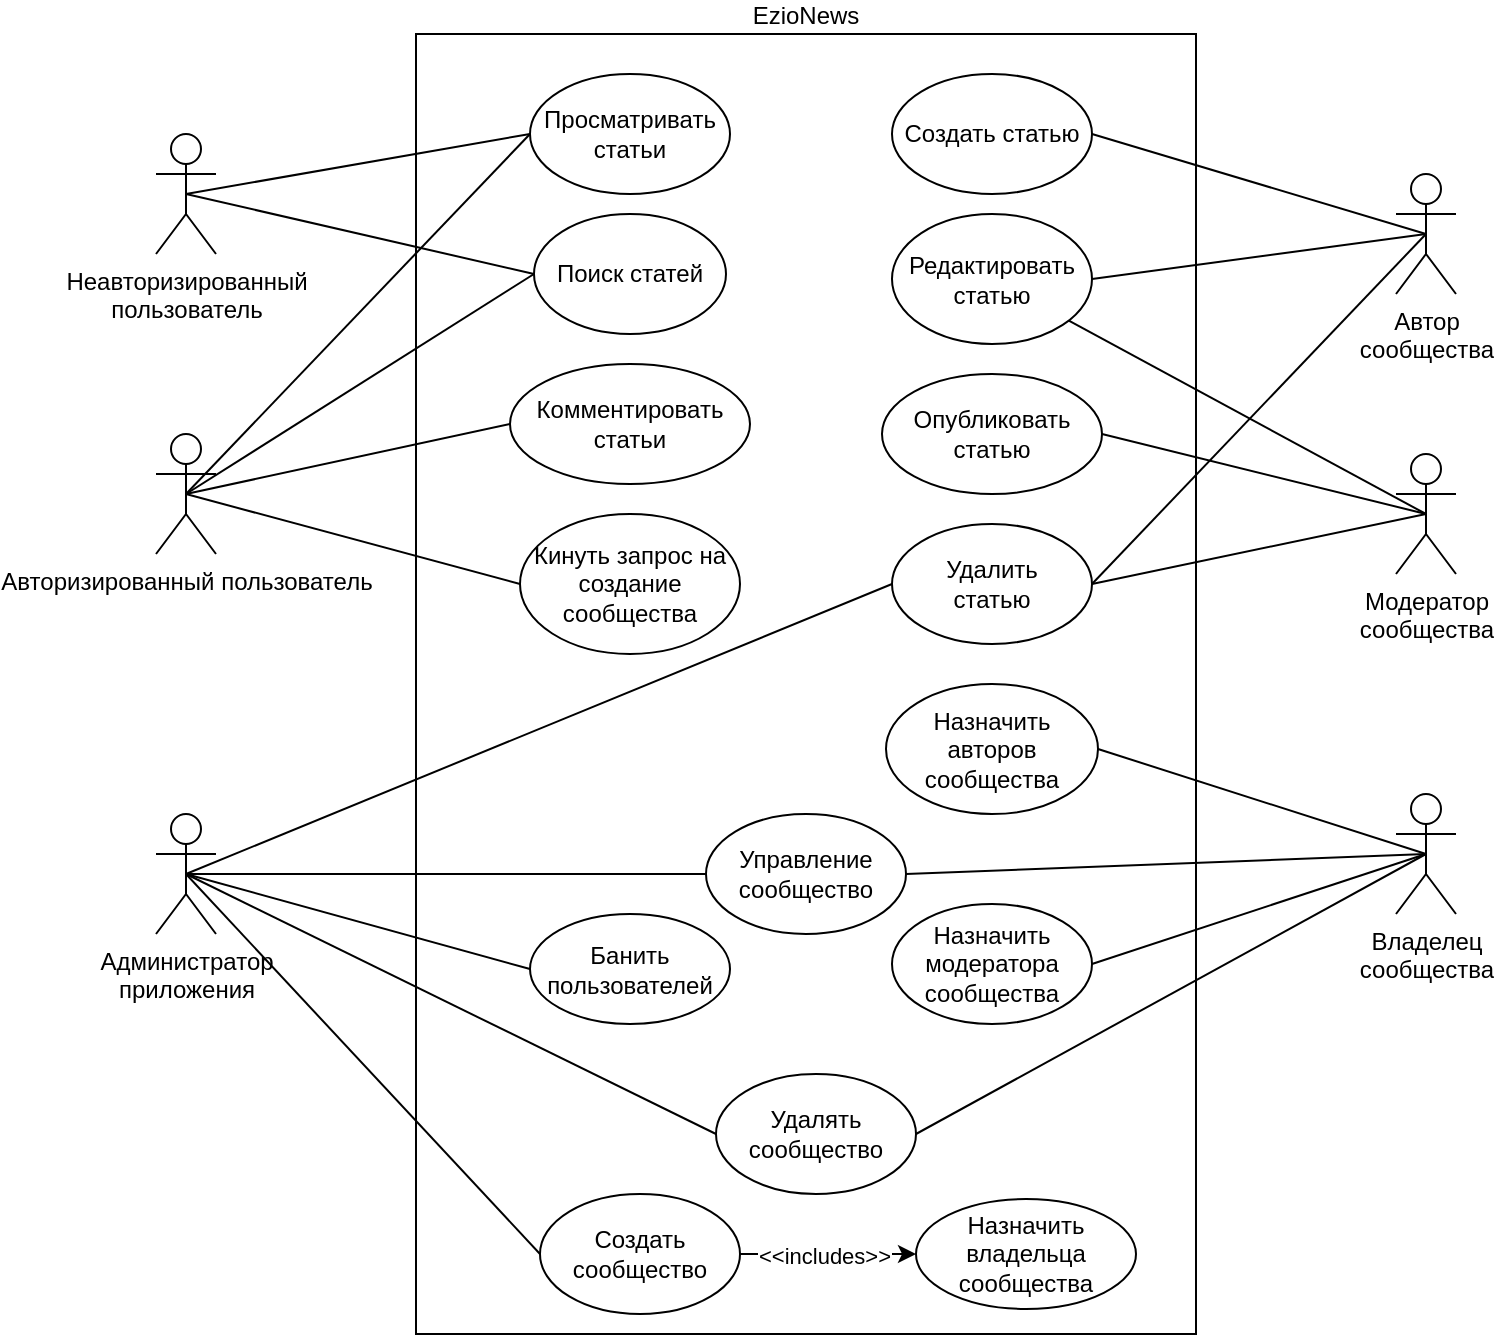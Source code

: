 <mxfile version="24.7.14">
  <diagram name="Страница — 1" id="twvodf1B2NZDEoyqNQy1">
    <mxGraphModel dx="1500" dy="807" grid="1" gridSize="10" guides="1" tooltips="1" connect="1" arrows="1" fold="1" page="1" pageScale="1" pageWidth="827" pageHeight="1169" math="0" shadow="0">
      <root>
        <mxCell id="0" />
        <mxCell id="1" parent="0" />
        <mxCell id="rr-AAdb_MnOpNJ91MEzJ-1" value="&lt;div&gt;Авторизированный пользователь&lt;/div&gt;" style="shape=umlActor;verticalLabelPosition=bottom;verticalAlign=top;html=1;outlineConnect=0;" parent="1" vertex="1">
          <mxGeometry x="90" y="230" width="30" height="60" as="geometry" />
        </mxCell>
        <mxCell id="rr-AAdb_MnOpNJ91MEzJ-2" value="Автор&lt;div&gt;сообщества&lt;/div&gt;" style="shape=umlActor;verticalLabelPosition=bottom;verticalAlign=top;html=1;outlineConnect=0;" parent="1" vertex="1">
          <mxGeometry x="710" y="100" width="30" height="60" as="geometry" />
        </mxCell>
        <mxCell id="rr-AAdb_MnOpNJ91MEzJ-4" value="Модератор&lt;div&gt;сообщества&lt;/div&gt;" style="shape=umlActor;verticalLabelPosition=bottom;verticalAlign=top;html=1;outlineConnect=0;" parent="1" vertex="1">
          <mxGeometry x="710" y="240" width="30" height="60" as="geometry" />
        </mxCell>
        <mxCell id="rr-AAdb_MnOpNJ91MEzJ-5" value="&lt;div&gt;&lt;div&gt;Владелец&lt;/div&gt;&lt;/div&gt;&lt;div&gt;сообщества&lt;/div&gt;" style="shape=umlActor;verticalLabelPosition=bottom;verticalAlign=top;html=1;outlineConnect=0;" parent="1" vertex="1">
          <mxGeometry x="710" y="410" width="30" height="60" as="geometry" />
        </mxCell>
        <mxCell id="rr-AAdb_MnOpNJ91MEzJ-6" value="Администратор&lt;div&gt;приложения&lt;/div&gt;" style="shape=umlActor;verticalLabelPosition=bottom;verticalAlign=top;html=1;outlineConnect=0;align=center;" parent="1" vertex="1">
          <mxGeometry x="90" y="420" width="30" height="60" as="geometry" />
        </mxCell>
        <mxCell id="rr-AAdb_MnOpNJ91MEzJ-10" value="EzioNews" style="rounded=0;whiteSpace=wrap;html=1;labelPosition=center;verticalLabelPosition=top;align=center;verticalAlign=bottom;" parent="1" vertex="1">
          <mxGeometry x="220" y="30" width="390" height="650" as="geometry" />
        </mxCell>
        <mxCell id="rr-AAdb_MnOpNJ91MEzJ-14" value="Просматривать статьи" style="ellipse;whiteSpace=wrap;html=1;" parent="1" vertex="1">
          <mxGeometry x="277" y="50" width="100" height="60" as="geometry" />
        </mxCell>
        <mxCell id="rr-AAdb_MnOpNJ91MEzJ-15" value="Опубликовать&lt;div&gt;статью&lt;/div&gt;" style="ellipse;whiteSpace=wrap;html=1;" parent="1" vertex="1">
          <mxGeometry x="453" y="200" width="110" height="60" as="geometry" />
        </mxCell>
        <mxCell id="rr-AAdb_MnOpNJ91MEzJ-16" value="Редактировать&lt;div&gt;статью&lt;/div&gt;" style="ellipse;whiteSpace=wrap;html=1;" parent="1" vertex="1">
          <mxGeometry x="458" y="120" width="100" height="65" as="geometry" />
        </mxCell>
        <mxCell id="rr-AAdb_MnOpNJ91MEzJ-17" value="Поиск статей" style="ellipse;whiteSpace=wrap;html=1;" parent="1" vertex="1">
          <mxGeometry x="279" y="120" width="96" height="60" as="geometry" />
        </mxCell>
        <mxCell id="rr-AAdb_MnOpNJ91MEzJ-19" value="Удалить&lt;div&gt;статью&lt;/div&gt;" style="ellipse;whiteSpace=wrap;html=1;" parent="1" vertex="1">
          <mxGeometry x="458" y="275" width="100" height="60" as="geometry" />
        </mxCell>
        <mxCell id="rr-AAdb_MnOpNJ91MEzJ-21" value="Создать статью" style="ellipse;whiteSpace=wrap;html=1;" parent="1" vertex="1">
          <mxGeometry x="458" y="50" width="100" height="60" as="geometry" />
        </mxCell>
        <mxCell id="rr-AAdb_MnOpNJ91MEzJ-47" value="" style="edgeStyle=orthogonalEdgeStyle;rounded=0;orthogonalLoop=1;jettySize=auto;html=1;dashed=1;dashPattern=12 12;" parent="1" source="rr-AAdb_MnOpNJ91MEzJ-22" target="rr-AAdb_MnOpNJ91MEzJ-44" edge="1">
          <mxGeometry relative="1" as="geometry" />
        </mxCell>
        <mxCell id="rr-AAdb_MnOpNJ91MEzJ-48" value="&amp;lt;&amp;lt;includes&amp;gt;&amp;gt;" style="edgeLabel;html=1;align=center;verticalAlign=middle;resizable=0;points=[];" parent="rr-AAdb_MnOpNJ91MEzJ-47" vertex="1" connectable="0">
          <mxGeometry x="-0.045" y="-1" relative="1" as="geometry">
            <mxPoint as="offset" />
          </mxGeometry>
        </mxCell>
        <mxCell id="rr-AAdb_MnOpNJ91MEzJ-22" value="Создать&lt;div&gt;сообщество&lt;/div&gt;" style="ellipse;whiteSpace=wrap;html=1;" parent="1" vertex="1">
          <mxGeometry x="282" y="610" width="100" height="60" as="geometry" />
        </mxCell>
        <mxCell id="rr-AAdb_MnOpNJ91MEzJ-23" value="Удалять&lt;div&gt;сообщество&lt;/div&gt;" style="ellipse;whiteSpace=wrap;html=1;" parent="1" vertex="1">
          <mxGeometry x="370" y="550" width="100" height="60" as="geometry" />
        </mxCell>
        <mxCell id="rr-AAdb_MnOpNJ91MEzJ-24" value="Управление&lt;div&gt;сообщество&lt;/div&gt;" style="ellipse;whiteSpace=wrap;html=1;" parent="1" vertex="1">
          <mxGeometry x="365" y="420" width="100" height="60" as="geometry" />
        </mxCell>
        <mxCell id="rr-AAdb_MnOpNJ91MEzJ-25" value="" style="endArrow=none;html=1;rounded=0;exitX=0.5;exitY=0.5;exitDx=0;exitDy=0;exitPerimeter=0;entryX=0;entryY=0.5;entryDx=0;entryDy=0;" parent="1" source="rr-AAdb_MnOpNJ91MEzJ-1" target="rr-AAdb_MnOpNJ91MEzJ-14" edge="1">
          <mxGeometry width="50" height="50" relative="1" as="geometry">
            <mxPoint x="390" y="320" as="sourcePoint" />
            <mxPoint x="440" y="270" as="targetPoint" />
          </mxGeometry>
        </mxCell>
        <mxCell id="rr-AAdb_MnOpNJ91MEzJ-29" value="" style="endArrow=none;html=1;rounded=0;entryX=0;entryY=0.5;entryDx=0;entryDy=0;exitX=0.5;exitY=0.5;exitDx=0;exitDy=0;exitPerimeter=0;" parent="1" source="rr-AAdb_MnOpNJ91MEzJ-1" target="rr-AAdb_MnOpNJ91MEzJ-17" edge="1">
          <mxGeometry width="50" height="50" relative="1" as="geometry">
            <mxPoint x="390" y="320" as="sourcePoint" />
            <mxPoint x="440" y="270" as="targetPoint" />
          </mxGeometry>
        </mxCell>
        <mxCell id="rr-AAdb_MnOpNJ91MEzJ-30" value="" style="endArrow=none;html=1;rounded=0;entryX=1;entryY=0.5;entryDx=0;entryDy=0;exitX=0.5;exitY=0.5;exitDx=0;exitDy=0;exitPerimeter=0;" parent="1" source="rr-AAdb_MnOpNJ91MEzJ-4" target="rr-AAdb_MnOpNJ91MEzJ-15" edge="1">
          <mxGeometry width="50" height="50" relative="1" as="geometry">
            <mxPoint x="390" y="320" as="sourcePoint" />
            <mxPoint x="440" y="270" as="targetPoint" />
          </mxGeometry>
        </mxCell>
        <mxCell id="rr-AAdb_MnOpNJ91MEzJ-31" value="" style="endArrow=none;html=1;rounded=0;entryX=1;entryY=0.5;entryDx=0;entryDy=0;exitX=0.5;exitY=0.5;exitDx=0;exitDy=0;exitPerimeter=0;" parent="1" source="rr-AAdb_MnOpNJ91MEzJ-4" target="rr-AAdb_MnOpNJ91MEzJ-19" edge="1">
          <mxGeometry width="50" height="50" relative="1" as="geometry">
            <mxPoint x="390" y="320" as="sourcePoint" />
            <mxPoint x="440" y="270" as="targetPoint" />
          </mxGeometry>
        </mxCell>
        <mxCell id="rr-AAdb_MnOpNJ91MEzJ-33" value="" style="endArrow=none;html=1;rounded=0;exitX=0.5;exitY=0.5;exitDx=0;exitDy=0;exitPerimeter=0;entryX=1;entryY=0.5;entryDx=0;entryDy=0;" parent="1" source="rr-AAdb_MnOpNJ91MEzJ-2" target="rr-AAdb_MnOpNJ91MEzJ-21" edge="1">
          <mxGeometry width="50" height="50" relative="1" as="geometry">
            <mxPoint x="390" y="320" as="sourcePoint" />
            <mxPoint x="440" y="270" as="targetPoint" />
          </mxGeometry>
        </mxCell>
        <mxCell id="rr-AAdb_MnOpNJ91MEzJ-36" value="" style="endArrow=none;html=1;rounded=0;entryX=0.5;entryY=0.5;entryDx=0;entryDy=0;entryPerimeter=0;exitX=0;exitY=0.5;exitDx=0;exitDy=0;" parent="1" source="rr-AAdb_MnOpNJ91MEzJ-23" target="rr-AAdb_MnOpNJ91MEzJ-6" edge="1">
          <mxGeometry width="50" height="50" relative="1" as="geometry">
            <mxPoint x="390" y="420" as="sourcePoint" />
            <mxPoint x="440" y="370" as="targetPoint" />
          </mxGeometry>
        </mxCell>
        <mxCell id="rr-AAdb_MnOpNJ91MEzJ-37" value="" style="endArrow=none;html=1;rounded=0;entryX=0.5;entryY=0.5;entryDx=0;entryDy=0;entryPerimeter=0;exitX=1;exitY=0.5;exitDx=0;exitDy=0;" parent="1" source="rr-AAdb_MnOpNJ91MEzJ-23" target="rr-AAdb_MnOpNJ91MEzJ-5" edge="1">
          <mxGeometry width="50" height="50" relative="1" as="geometry">
            <mxPoint x="470" y="570" as="sourcePoint" />
            <mxPoint x="440" y="370" as="targetPoint" />
          </mxGeometry>
        </mxCell>
        <mxCell id="rr-AAdb_MnOpNJ91MEzJ-39" value="Назначить&lt;div&gt;авторов&lt;/div&gt;&lt;div&gt;сообщества&lt;/div&gt;" style="ellipse;whiteSpace=wrap;html=1;" parent="1" vertex="1">
          <mxGeometry x="455" y="355" width="106" height="65" as="geometry" />
        </mxCell>
        <mxCell id="rr-AAdb_MnOpNJ91MEzJ-40" value="Назначить&lt;div&gt;модератора&lt;/div&gt;&lt;div&gt;сообщества&lt;/div&gt;" style="ellipse;whiteSpace=wrap;html=1;" parent="1" vertex="1">
          <mxGeometry x="458" y="465" width="100" height="60" as="geometry" />
        </mxCell>
        <mxCell id="rr-AAdb_MnOpNJ91MEzJ-41" value="" style="endArrow=none;html=1;rounded=0;entryX=1;entryY=0.5;entryDx=0;entryDy=0;exitX=0.5;exitY=0.5;exitDx=0;exitDy=0;exitPerimeter=0;" parent="1" source="rr-AAdb_MnOpNJ91MEzJ-5" target="rr-AAdb_MnOpNJ91MEzJ-40" edge="1">
          <mxGeometry width="50" height="50" relative="1" as="geometry">
            <mxPoint x="390" y="520" as="sourcePoint" />
            <mxPoint x="440" y="470" as="targetPoint" />
          </mxGeometry>
        </mxCell>
        <mxCell id="rr-AAdb_MnOpNJ91MEzJ-42" value="" style="endArrow=none;html=1;rounded=0;entryX=1;entryY=0.5;entryDx=0;entryDy=0;exitX=0.5;exitY=0.5;exitDx=0;exitDy=0;exitPerimeter=0;" parent="1" source="rr-AAdb_MnOpNJ91MEzJ-5" target="rr-AAdb_MnOpNJ91MEzJ-39" edge="1">
          <mxGeometry width="50" height="50" relative="1" as="geometry">
            <mxPoint x="390" y="520" as="sourcePoint" />
            <mxPoint x="440" y="470" as="targetPoint" />
          </mxGeometry>
        </mxCell>
        <mxCell id="rr-AAdb_MnOpNJ91MEzJ-43" value="" style="endArrow=none;html=1;rounded=0;entryX=0;entryY=0.5;entryDx=0;entryDy=0;exitX=0.5;exitY=0.5;exitDx=0;exitDy=0;exitPerimeter=0;" parent="1" source="rr-AAdb_MnOpNJ91MEzJ-6" target="rr-AAdb_MnOpNJ91MEzJ-22" edge="1">
          <mxGeometry width="50" height="50" relative="1" as="geometry">
            <mxPoint x="390" y="520" as="sourcePoint" />
            <mxPoint x="440" y="470" as="targetPoint" />
          </mxGeometry>
        </mxCell>
        <mxCell id="rr-AAdb_MnOpNJ91MEzJ-44" value="Назначить&lt;div&gt;владельца&lt;/div&gt;&lt;div&gt;сообщества&lt;/div&gt;" style="ellipse;whiteSpace=wrap;html=1;" parent="1" vertex="1">
          <mxGeometry x="470" y="612.5" width="110" height="55" as="geometry" />
        </mxCell>
        <mxCell id="rr-AAdb_MnOpNJ91MEzJ-53" value="" style="endArrow=none;html=1;rounded=0;entryX=0.5;entryY=0.5;entryDx=0;entryDy=0;entryPerimeter=0;exitX=1;exitY=0.5;exitDx=0;exitDy=0;" parent="1" source="rr-AAdb_MnOpNJ91MEzJ-16" target="rr-AAdb_MnOpNJ91MEzJ-2" edge="1">
          <mxGeometry width="50" height="50" relative="1" as="geometry">
            <mxPoint x="350" y="300" as="sourcePoint" />
            <mxPoint x="685" y="110" as="targetPoint" />
          </mxGeometry>
        </mxCell>
        <mxCell id="rr-AAdb_MnOpNJ91MEzJ-54" value="" style="endArrow=none;html=1;rounded=0;exitX=0.5;exitY=0.5;exitDx=0;exitDy=0;exitPerimeter=0;entryX=0;entryY=0.5;entryDx=0;entryDy=0;" parent="1" source="rr-AAdb_MnOpNJ91MEzJ-6" target="rr-AAdb_MnOpNJ91MEzJ-24" edge="1">
          <mxGeometry width="50" height="50" relative="1" as="geometry">
            <mxPoint x="390" y="520" as="sourcePoint" />
            <mxPoint x="440" y="470" as="targetPoint" />
          </mxGeometry>
        </mxCell>
        <mxCell id="rr-AAdb_MnOpNJ91MEzJ-55" value="" style="endArrow=none;html=1;rounded=0;exitX=1;exitY=0.5;exitDx=0;exitDy=0;entryX=0.5;entryY=0.5;entryDx=0;entryDy=0;entryPerimeter=0;" parent="1" source="rr-AAdb_MnOpNJ91MEzJ-24" target="rr-AAdb_MnOpNJ91MEzJ-5" edge="1">
          <mxGeometry width="50" height="50" relative="1" as="geometry">
            <mxPoint x="390" y="520" as="sourcePoint" />
            <mxPoint x="440" y="470" as="targetPoint" />
          </mxGeometry>
        </mxCell>
        <mxCell id="GAyMugdZw4S2Gn2cohql-2" value="Неавторизированный&lt;div&gt;пользователь&lt;/div&gt;" style="shape=umlActor;verticalLabelPosition=bottom;verticalAlign=top;html=1;outlineConnect=0;" vertex="1" parent="1">
          <mxGeometry x="90" y="80" width="30" height="60" as="geometry" />
        </mxCell>
        <mxCell id="GAyMugdZw4S2Gn2cohql-3" value="" style="endArrow=none;html=1;rounded=0;exitX=0.5;exitY=0.5;exitDx=0;exitDy=0;exitPerimeter=0;" edge="1" parent="1" source="rr-AAdb_MnOpNJ91MEzJ-4" target="rr-AAdb_MnOpNJ91MEzJ-16">
          <mxGeometry width="50" height="50" relative="1" as="geometry">
            <mxPoint x="290" y="330" as="sourcePoint" />
            <mxPoint x="340" y="280" as="targetPoint" />
          </mxGeometry>
        </mxCell>
        <mxCell id="GAyMugdZw4S2Gn2cohql-4" value="" style="endArrow=none;html=1;rounded=0;exitX=0.5;exitY=0.5;exitDx=0;exitDy=0;exitPerimeter=0;entryX=0;entryY=0.5;entryDx=0;entryDy=0;" edge="1" parent="1" source="GAyMugdZw4S2Gn2cohql-2" target="rr-AAdb_MnOpNJ91MEzJ-14">
          <mxGeometry width="50" height="50" relative="1" as="geometry">
            <mxPoint x="290" y="330" as="sourcePoint" />
            <mxPoint x="340" y="280" as="targetPoint" />
          </mxGeometry>
        </mxCell>
        <mxCell id="GAyMugdZw4S2Gn2cohql-5" value="" style="endArrow=none;html=1;rounded=0;exitX=0.5;exitY=0.5;exitDx=0;exitDy=0;exitPerimeter=0;entryX=0;entryY=0.5;entryDx=0;entryDy=0;" edge="1" parent="1" source="GAyMugdZw4S2Gn2cohql-2" target="rr-AAdb_MnOpNJ91MEzJ-17">
          <mxGeometry width="50" height="50" relative="1" as="geometry">
            <mxPoint x="290" y="330" as="sourcePoint" />
            <mxPoint x="340" y="280" as="targetPoint" />
          </mxGeometry>
        </mxCell>
        <mxCell id="GAyMugdZw4S2Gn2cohql-6" value="Комментировать&lt;div&gt;статьи&lt;/div&gt;" style="ellipse;whiteSpace=wrap;html=1;" vertex="1" parent="1">
          <mxGeometry x="267" y="195" width="120" height="60" as="geometry" />
        </mxCell>
        <mxCell id="GAyMugdZw4S2Gn2cohql-7" value="" style="endArrow=none;html=1;rounded=0;exitX=0.5;exitY=0.5;exitDx=0;exitDy=0;exitPerimeter=0;entryX=0;entryY=0.5;entryDx=0;entryDy=0;" edge="1" parent="1" source="rr-AAdb_MnOpNJ91MEzJ-1" target="GAyMugdZw4S2Gn2cohql-6">
          <mxGeometry width="50" height="50" relative="1" as="geometry">
            <mxPoint x="93.82" y="280.61" as="sourcePoint" />
            <mxPoint x="282.0" y="279.397" as="targetPoint" />
          </mxGeometry>
        </mxCell>
        <mxCell id="GAyMugdZw4S2Gn2cohql-8" value="Банить пользователей" style="ellipse;whiteSpace=wrap;html=1;" vertex="1" parent="1">
          <mxGeometry x="277" y="470" width="100" height="55" as="geometry" />
        </mxCell>
        <mxCell id="GAyMugdZw4S2Gn2cohql-9" value="" style="endArrow=none;html=1;rounded=0;exitX=0.5;exitY=0.5;exitDx=0;exitDy=0;exitPerimeter=0;entryX=0;entryY=0.5;entryDx=0;entryDy=0;" edge="1" parent="1" source="rr-AAdb_MnOpNJ91MEzJ-6" target="GAyMugdZw4S2Gn2cohql-8">
          <mxGeometry width="50" height="50" relative="1" as="geometry">
            <mxPoint x="290" y="430" as="sourcePoint" />
            <mxPoint x="340" y="380" as="targetPoint" />
          </mxGeometry>
        </mxCell>
        <mxCell id="GAyMugdZw4S2Gn2cohql-10" value="" style="endArrow=none;html=1;rounded=0;exitX=0.5;exitY=0.5;exitDx=0;exitDy=0;exitPerimeter=0;entryX=0;entryY=0.5;entryDx=0;entryDy=0;" edge="1" parent="1" source="rr-AAdb_MnOpNJ91MEzJ-6" target="rr-AAdb_MnOpNJ91MEzJ-19">
          <mxGeometry width="50" height="50" relative="1" as="geometry">
            <mxPoint x="290" y="330" as="sourcePoint" />
            <mxPoint x="340" y="280" as="targetPoint" />
          </mxGeometry>
        </mxCell>
        <mxCell id="GAyMugdZw4S2Gn2cohql-12" value="Кинуть запрос на создание сообщества" style="ellipse;whiteSpace=wrap;html=1;" vertex="1" parent="1">
          <mxGeometry x="272" y="270" width="110" height="70" as="geometry" />
        </mxCell>
        <mxCell id="GAyMugdZw4S2Gn2cohql-16" value="" style="endArrow=none;html=1;rounded=0;exitX=0.5;exitY=0.5;exitDx=0;exitDy=0;exitPerimeter=0;entryX=0;entryY=0.5;entryDx=0;entryDy=0;" edge="1" parent="1" source="rr-AAdb_MnOpNJ91MEzJ-1" target="GAyMugdZw4S2Gn2cohql-12">
          <mxGeometry width="50" height="50" relative="1" as="geometry">
            <mxPoint x="290" y="330" as="sourcePoint" />
            <mxPoint x="340" y="280" as="targetPoint" />
          </mxGeometry>
        </mxCell>
        <mxCell id="GAyMugdZw4S2Gn2cohql-17" value="" style="endArrow=none;html=1;rounded=0;entryX=0.5;entryY=0.5;entryDx=0;entryDy=0;entryPerimeter=0;exitX=1;exitY=0.5;exitDx=0;exitDy=0;" edge="1" parent="1" source="rr-AAdb_MnOpNJ91MEzJ-19" target="rr-AAdb_MnOpNJ91MEzJ-2">
          <mxGeometry width="50" height="50" relative="1" as="geometry">
            <mxPoint x="290" y="330" as="sourcePoint" />
            <mxPoint x="340" y="280" as="targetPoint" />
          </mxGeometry>
        </mxCell>
      </root>
    </mxGraphModel>
  </diagram>
</mxfile>
